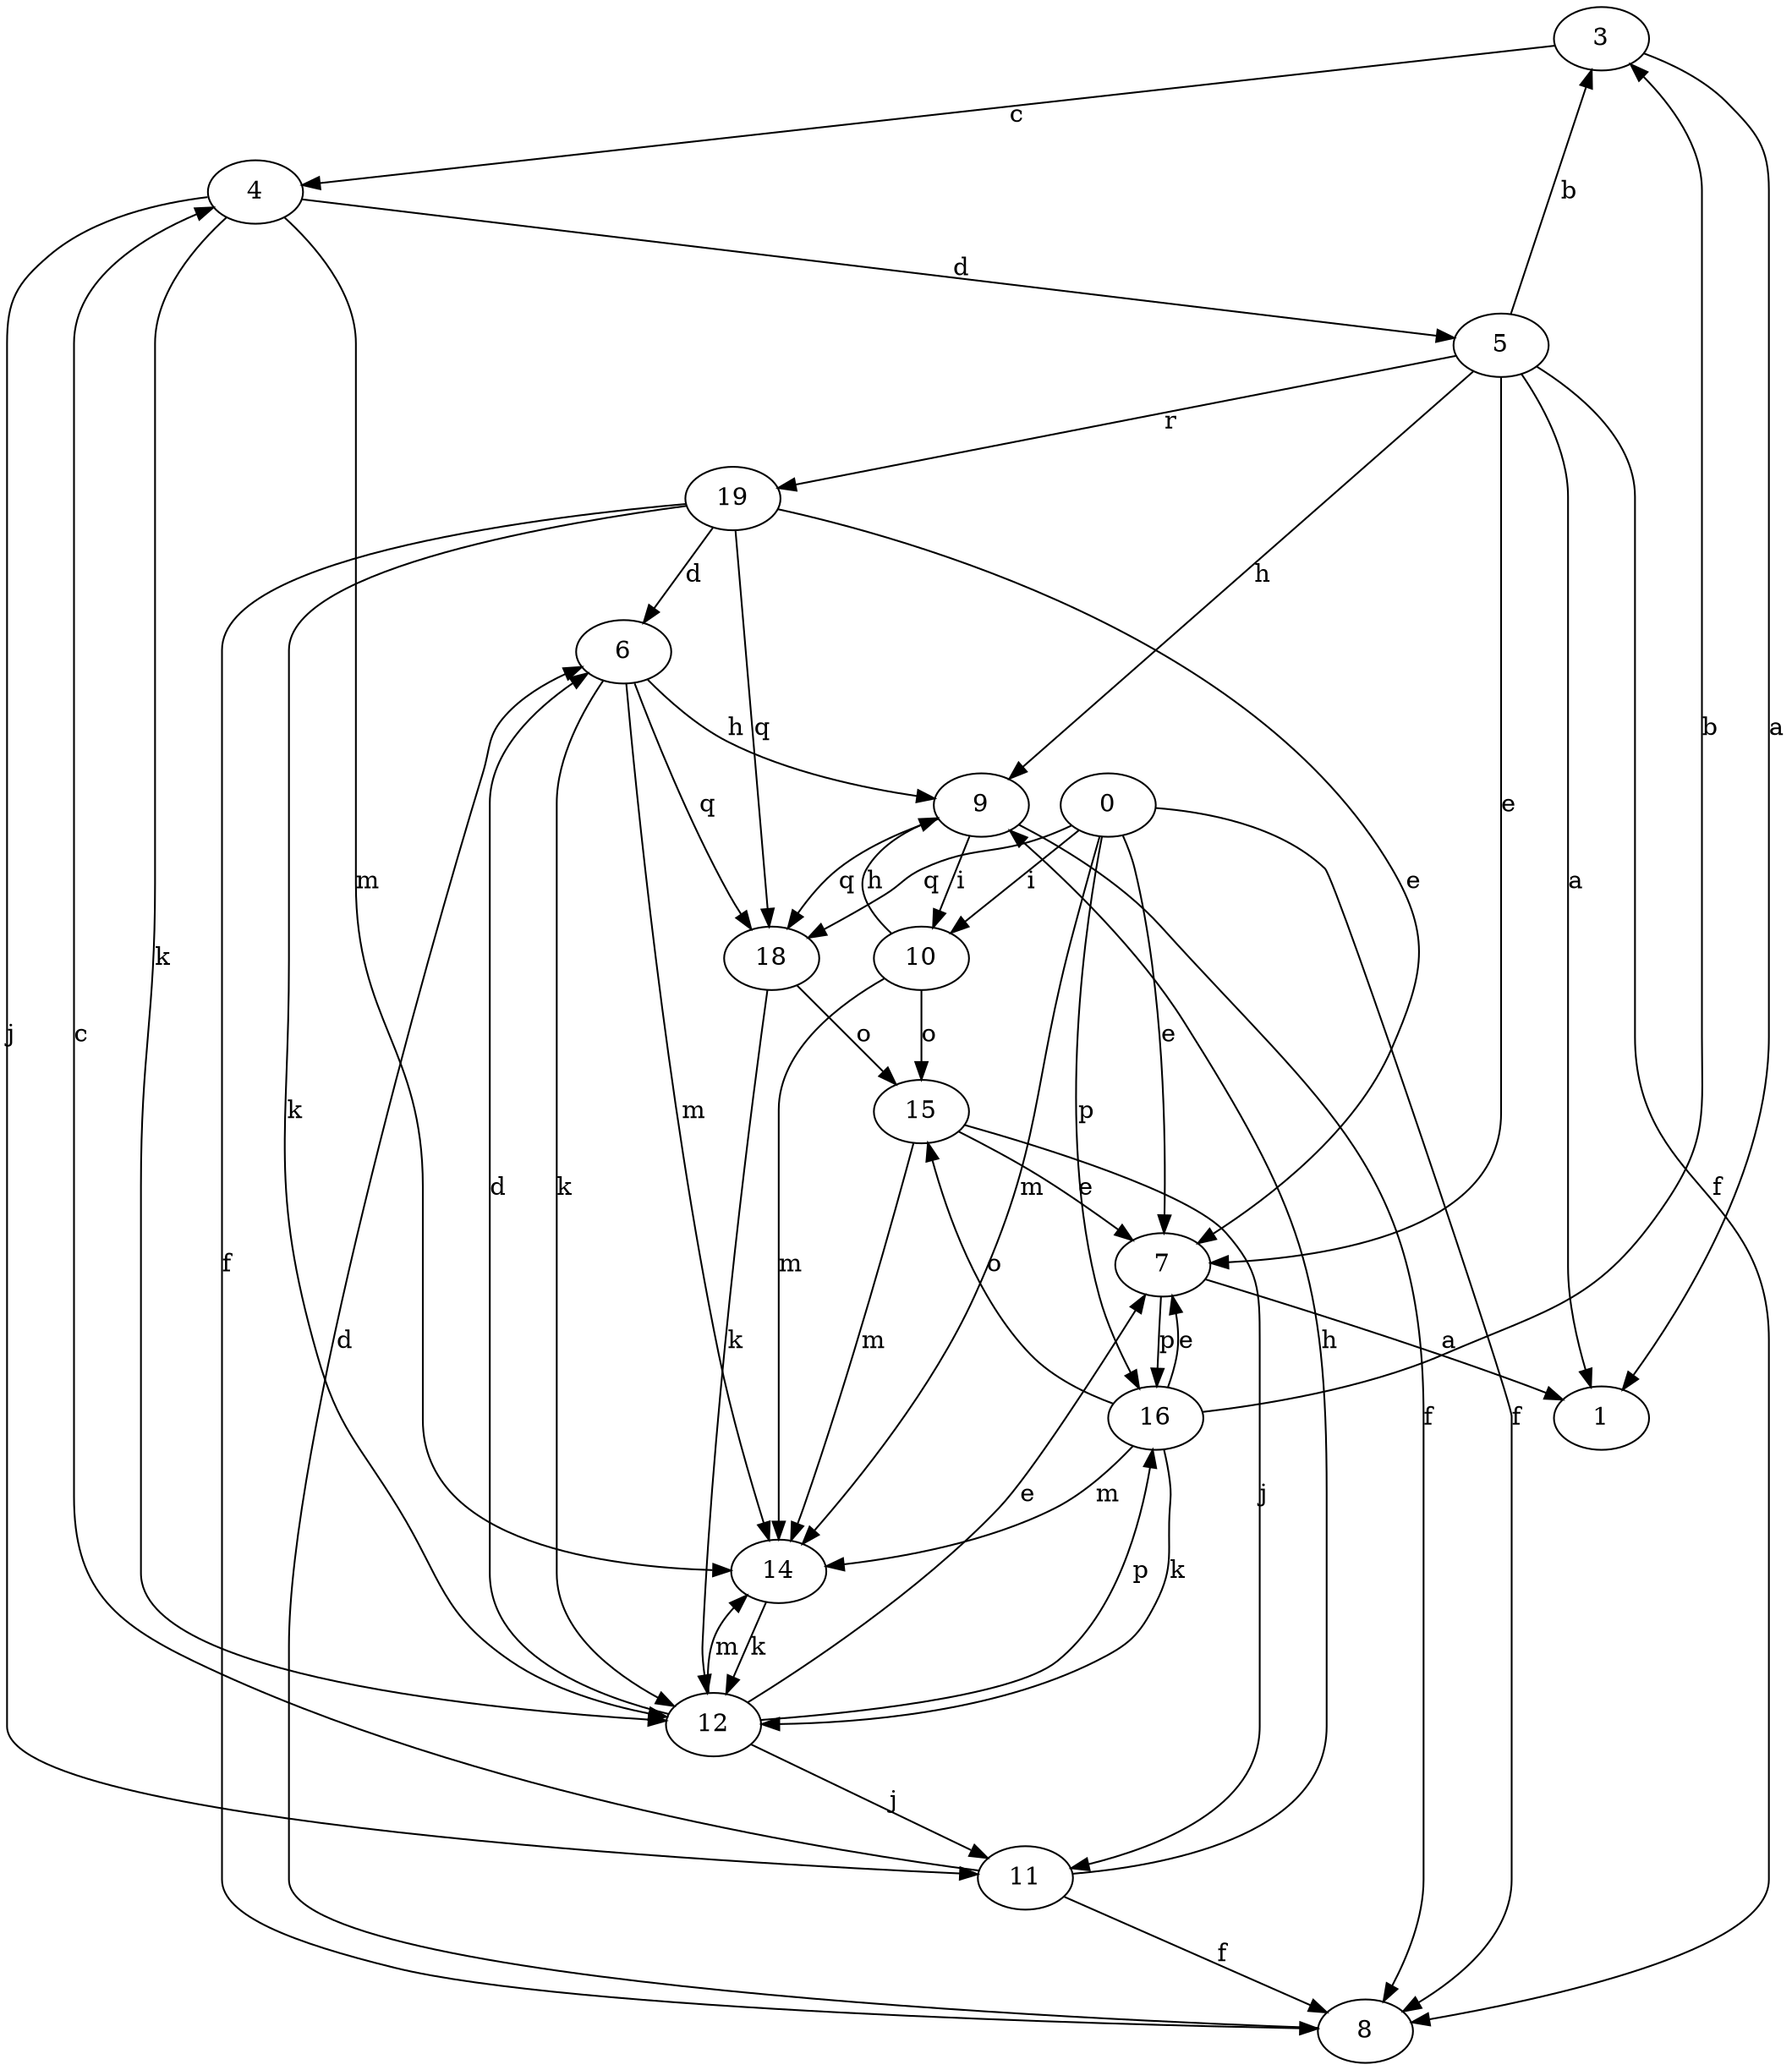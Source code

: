 strict digraph  {
1;
3;
4;
5;
6;
7;
8;
9;
10;
11;
12;
14;
0;
15;
16;
18;
19;
3 -> 1  [label=a];
3 -> 4  [label=c];
4 -> 5  [label=d];
4 -> 11  [label=j];
4 -> 12  [label=k];
4 -> 14  [label=m];
5 -> 1  [label=a];
5 -> 3  [label=b];
5 -> 7  [label=e];
5 -> 8  [label=f];
5 -> 9  [label=h];
5 -> 19  [label=r];
6 -> 9  [label=h];
6 -> 12  [label=k];
6 -> 14  [label=m];
6 -> 18  [label=q];
7 -> 1  [label=a];
7 -> 16  [label=p];
8 -> 6  [label=d];
9 -> 8  [label=f];
9 -> 10  [label=i];
9 -> 18  [label=q];
10 -> 9  [label=h];
10 -> 14  [label=m];
10 -> 15  [label=o];
11 -> 4  [label=c];
11 -> 8  [label=f];
11 -> 9  [label=h];
12 -> 6  [label=d];
12 -> 7  [label=e];
12 -> 11  [label=j];
12 -> 14  [label=m];
12 -> 16  [label=p];
14 -> 12  [label=k];
0 -> 7  [label=e];
0 -> 8  [label=f];
0 -> 10  [label=i];
0 -> 14  [label=m];
0 -> 16  [label=p];
0 -> 18  [label=q];
15 -> 7  [label=e];
15 -> 11  [label=j];
15 -> 14  [label=m];
16 -> 3  [label=b];
16 -> 7  [label=e];
16 -> 12  [label=k];
16 -> 14  [label=m];
16 -> 15  [label=o];
18 -> 12  [label=k];
18 -> 15  [label=o];
19 -> 6  [label=d];
19 -> 7  [label=e];
19 -> 8  [label=f];
19 -> 12  [label=k];
19 -> 18  [label=q];
}

